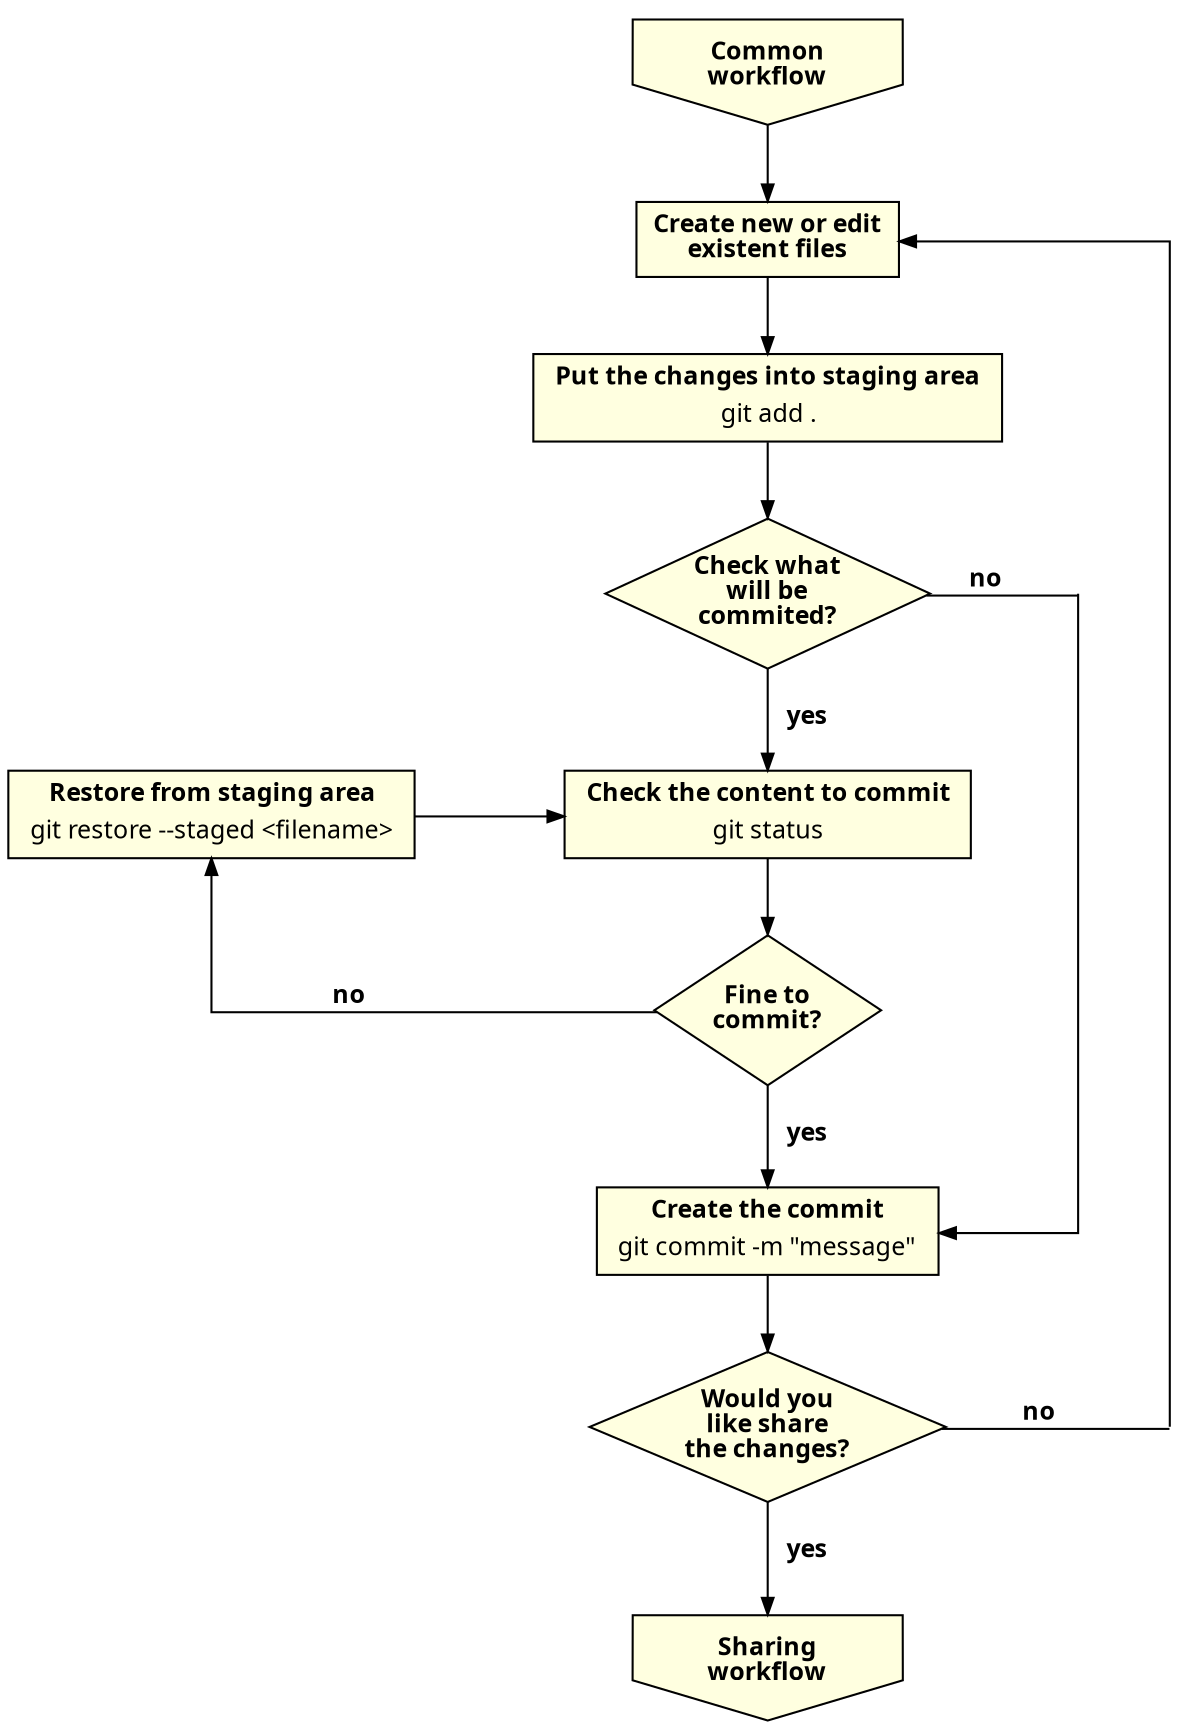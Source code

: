 digraph commonworkflow {
    splines = ortho;
    overlap = false;

    edge [
        arrowsize = 0.8,
        fontname = "Verdana",
        fontsize = 12
    ]

    node [
        shape = rect,
        style = filled,
        fillcolor = lightyellow,
        fontname = "Verdana",
        fontsize = 12
    ]

    // dot
    dot1 [
        shape = point,
        style = invis,
        width = 0,
        group = right
    ]
    dot2 [
        shape = point,
        style = invis,
        width = 0,
        group = right
    ]

    // workflow
    common_workflow [
        shape = invhouse,
        label = <<b>Common<br/>workflow</b>>,
        group = main
    ]
    sharing_workflow [
        shape = invhouse,
        label = <<b>Sharing<br/>workflow</b>>,
        group = main
    ]

    // actions
    create_new_files_or_edit_existent_files [
        label = <<b>Create new or edit<br/>existent files</b>>,
        group = main
    ]

    // decisions
    check_what_will_be_commited [
        shape = diamond,
        label = <<b>Check what<br/>will be<br/>commited?</b>>,
        height = 1,
        group = main
    ]
    fine_to_commit [
        shape = diamond,
        label = <<b>Fine to<br/>commit?</b>>,
        height = 1,
        group = main
    ]
    would_you_like_share_the_changes [
        shape = diamond,
        label = <<b>Would you<br/>like share<br/>the changes?</b>>,
        height = 1,
        group = main
    ]

    // commands
    git_add [
        label = <
            <table border="0" cellborder="0" cellspacing="0">
            <tr><td><b>Put the changes into staging area</b></td></tr>
            <tr><td>git add .</td></tr>
            </table>
        >,
        group = main
    ]
    git_status [
        label = <
            <table border="0" cellborder="0" cellspacing="0">
            <tr><td><b>Check the content to commit</b></td></tr>
            <tr><td>git status</td></tr>
            </table>
        >,
        group = main
    ]
    git_commit [
        label = <
            <table border="0" cellborder="0" cellspacing="0">
            <tr><td><b>Create the commit</b></td></tr>
            <tr><td>git commit -m "message"</td></tr>
            </table>
        >,
        group = main
    ]
    git_restore [
        label = <
            <table border="0" cellborder="0" cellspacing="0">
            <tr><td><b>Restore from staging area</b></td></tr>
            <tr><td>git restore --staged &lt;filename&gt;</td></tr>
            </table>
        >
    ]

    // relations
    common_workflow -> create_new_files_or_edit_existent_files
    create_new_files_or_edit_existent_files -> git_add
    git_add -> check_what_will_be_commited
    check_what_will_be_commited -> git_status [label = <<b>   yes</b>>]
    git_status -> fine_to_commit
    fine_to_commit -> git_commit [label = <<b>   yes</b>>]
    git_commit -> would_you_like_share_the_changes
    would_you_like_share_the_changes -> sharing_workflow [label = <<b>   yes</b>>]

    check_what_will_be_commited -> dot1 [dir = none, label = <<b>no</b>>, minlen = 2]
    dot1 -> git_commit

    // left
    git_restore -> git_status [minlen = 2]
    fine_to_commit -> git_restore [xlabel = <<b>no</b>>]

    // right
    would_you_like_share_the_changes -> dot2 [dir = none, label = <<b>no</b>>, minlen = 3]
    create_new_files_or_edit_existent_files -> dot2 [dir = back]

    // put them on the same horizontal line
    { rank = same; check_what_will_be_commited; dot1 }
    { rank = same; would_you_like_share_the_changes; dot2; }
    { rank = same; git_restore; git_status; }
}
